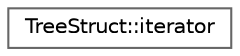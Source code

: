digraph "Graphical Class Hierarchy"
{
 // LATEX_PDF_SIZE
  bgcolor="transparent";
  edge [fontname=Helvetica,fontsize=10,labelfontname=Helvetica,labelfontsize=10];
  node [fontname=Helvetica,fontsize=10,shape=box,height=0.2,width=0.4];
  rankdir="LR";
  Node0 [id="Node000000",label="TreeStruct::iterator",height=0.2,width=0.4,color="grey40", fillcolor="white", style="filled",URL="$class_tree_struct_1_1iterator.html",tooltip="A iterator class fore TreeStruct that allows for movement through the tree without changing anything ..."];
}
